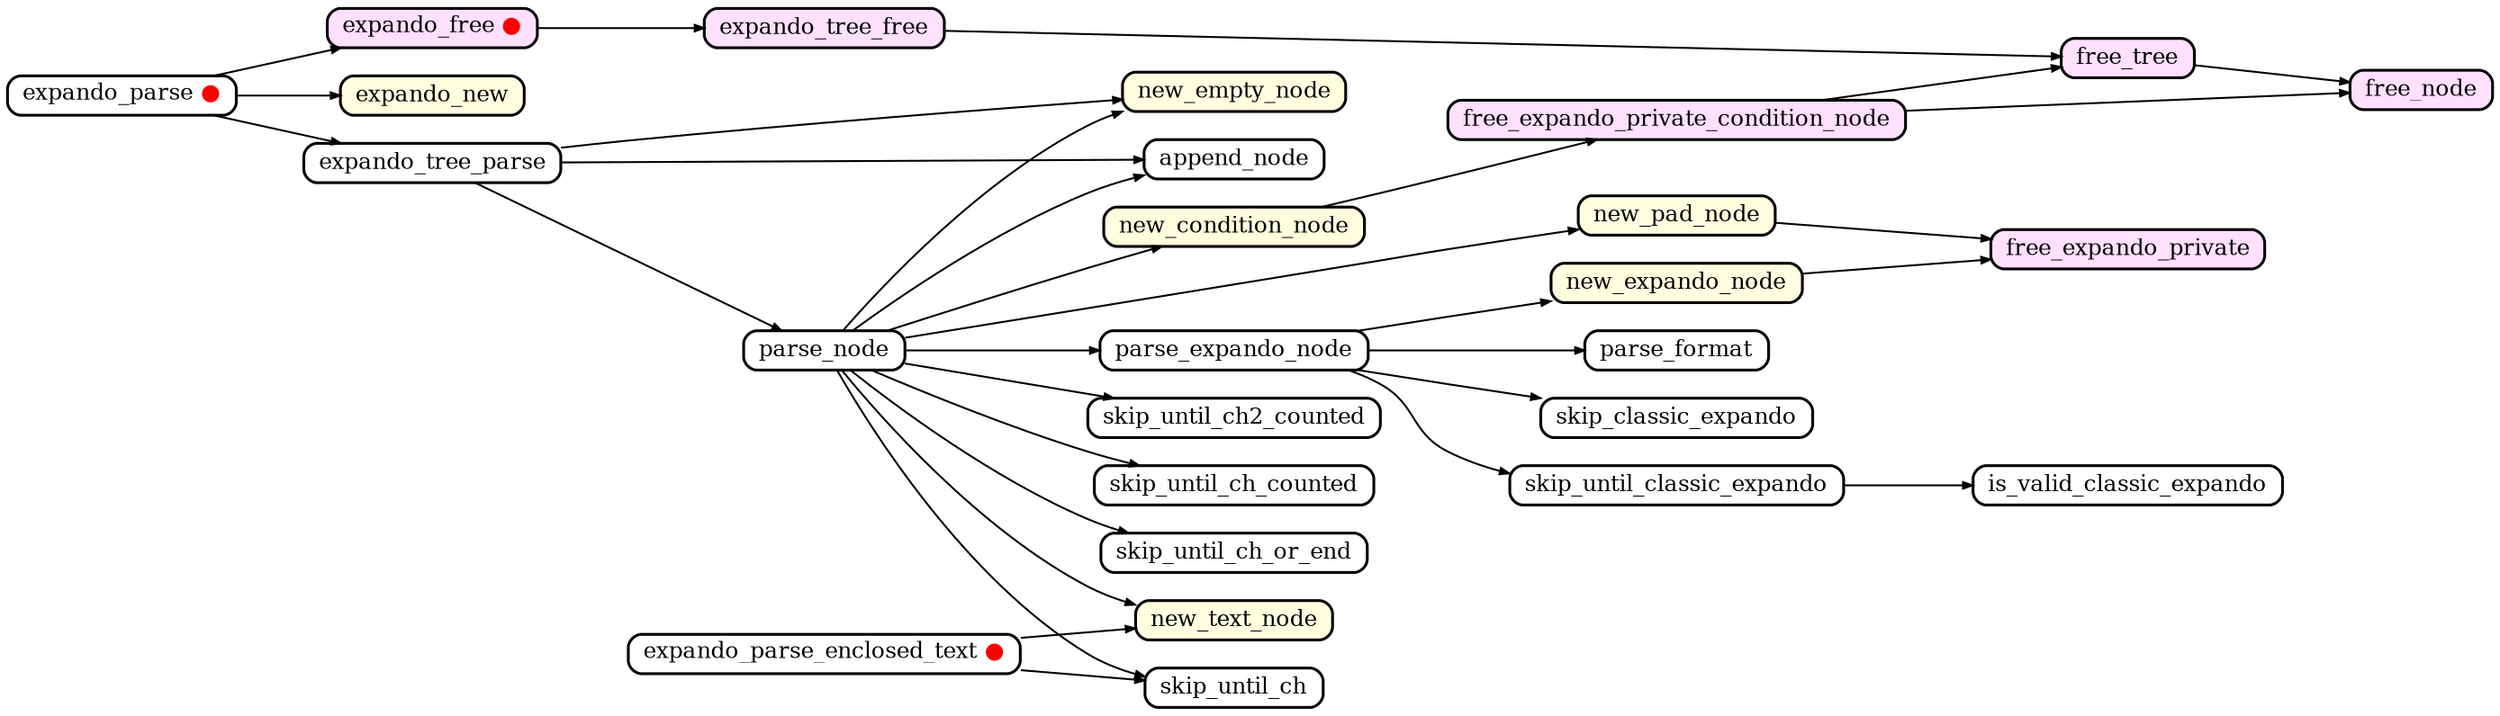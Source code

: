 digraph callgraph {
	graph [
		rankdir="LR"
		nodesep="0.2"
		ranksep="0.5"
		compound="true"
	]

	node [
		shape="Mrecord"
		fontsize="12"
		fillcolor="#ffffff"
		style="filled"
		height="0.2"
		penwidth="1.5"
		color="black"
	]

	edge [
		penwidth="1.0"
		arrowsize="0.5"
	]

	// Called from outside library
	node [ fillcolor="#ffffff" ]
	expando_parse               [ label=<expando_parse <font color="red">●</font>> ]
	expando_parse_enclosed_text [ label=<expando_parse_enclosed_text <font color="red">●</font>> ]

	// Free functions
	node [ fillcolor="#ffe0ff" ]
	expando_free
	expando_tree_free
	free_expando_private
	free_expando_private_condition_node
	free_node
	free_tree

	// New functions
	node [ fillcolor="#ffffe0" ]
	expando_free [ label=<expando_free <font color="red">●</font>> ]
	expando_new
	new_condition_node
	new_empty_node
	new_expando_node
	new_pad_node
	new_text_node

	node [ fillcolor="#ffffff" ]
	expando_free                        -> expando_tree_free
	expando_parse                       -> expando_free
	expando_parse                       -> expando_new
	expando_parse                       -> expando_tree_parse
	expando_parse_enclosed_text         -> new_text_node
	expando_parse_enclosed_text         -> skip_until_ch
	expando_tree_free                   -> free_tree
	expando_tree_parse                  -> append_node
	expando_tree_parse                  -> new_empty_node
	expando_tree_parse                  -> parse_node
	free_expando_private_condition_node -> free_node
	free_expando_private_condition_node -> free_tree
	free_tree                           -> free_node
	new_condition_node                  -> free_expando_private_condition_node
	new_expando_node                    -> free_expando_private
	new_pad_node                        -> free_expando_private
	parse_expando_node                  -> new_expando_node
	parse_expando_node                  -> parse_format
	parse_expando_node                  -> skip_classic_expando
	parse_expando_node                  -> skip_until_classic_expando
	parse_node                          -> append_node
	parse_node                          -> new_condition_node
	parse_node                          -> new_empty_node
	parse_node                          -> new_pad_node
	parse_node                          -> new_text_node
	parse_node                          -> parse_expando_node
	parse_node                          -> skip_until_ch
	parse_node                          -> skip_until_ch2_counted
	parse_node                          -> skip_until_ch_counted
	parse_node                          -> skip_until_ch_or_end
	skip_until_classic_expando          -> is_valid_classic_expando

}
